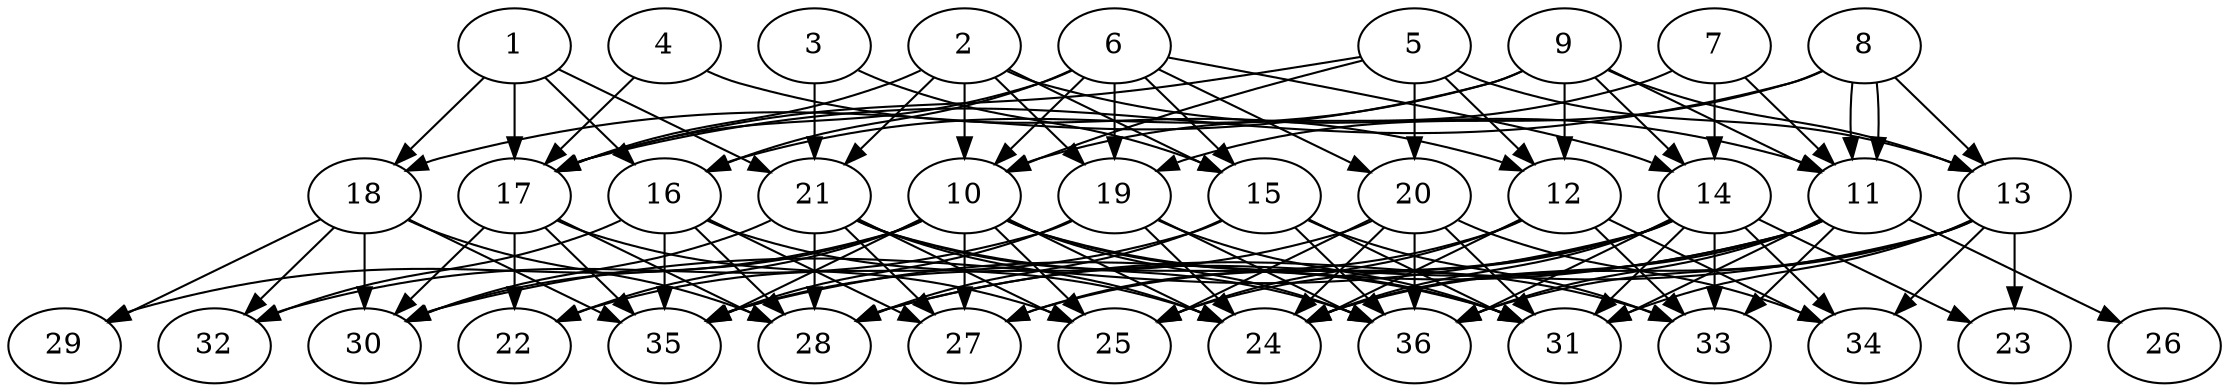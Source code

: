// DAG (tier=3-complex, mode=compute, n=36, ccr=0.462, fat=0.738, density=0.704, regular=0.281, jump=0.212, mindata=1048576, maxdata=16777216)
// DAG automatically generated by daggen at Sun Aug 24 16:33:34 2025
// /home/ermia/Project/Environments/daggen/bin/daggen --dot --ccr 0.462 --fat 0.738 --regular 0.281 --density 0.704 --jump 0.212 --mindata 1048576 --maxdata 16777216 -n 36 
digraph G {
  1 [size="36633595059095888", alpha="0.00", expect_size="18316797529547944"]
  1 -> 16 [size ="19972008968192"]
  1 -> 17 [size ="19972008968192"]
  1 -> 18 [size ="19972008968192"]
  1 -> 21 [size ="19972008968192"]
  2 [size="21324169995645780", alpha="0.08", expect_size="10662084997822890"]
  2 -> 10 [size ="503450773225472"]
  2 -> 11 [size ="503450773225472"]
  2 -> 15 [size ="503450773225472"]
  2 -> 17 [size ="503450773225472"]
  2 -> 19 [size ="503450773225472"]
  2 -> 21 [size ="503450773225472"]
  3 [size="20691420745337667584", alpha="0.07", expect_size="10345710372668833792"]
  3 -> 15 [size ="60295309426688"]
  3 -> 21 [size ="60295309426688"]
  4 [size="41944314179553120", alpha="0.11", expect_size="20972157089776560"]
  4 -> 12 [size ="1008572615884800"]
  4 -> 17 [size ="1008572615884800"]
  5 [size="84598043739603075072", alpha="0.09", expect_size="42299021869801537536"]
  5 -> 10 [size ="154168933220352"]
  5 -> 12 [size ="154168933220352"]
  5 -> 13 [size ="154168933220352"]
  5 -> 17 [size ="154168933220352"]
  5 -> 20 [size ="154168933220352"]
  6 [size="9818000140476640", alpha="0.05", expect_size="4909000070238320"]
  6 -> 10 [size ="819180488097792"]
  6 -> 14 [size ="819180488097792"]
  6 -> 15 [size ="819180488097792"]
  6 -> 16 [size ="819180488097792"]
  6 -> 17 [size ="819180488097792"]
  6 -> 19 [size ="819180488097792"]
  6 -> 20 [size ="819180488097792"]
  7 [size="68172233228476416", alpha="0.10", expect_size="34086116614238208"]
  7 -> 10 [size ="1603087953297408"]
  7 -> 11 [size ="1603087953297408"]
  7 -> 14 [size ="1603087953297408"]
  8 [size="5045176435999768576", alpha="0.18", expect_size="2522588217999884288"]
  8 -> 11 [size ="1813927637811200"]
  8 -> 11 [size ="1813927637811200"]
  8 -> 13 [size ="1813927637811200"]
  8 -> 17 [size ="1813927637811200"]
  8 -> 19 [size ="1813927637811200"]
  9 [size="917405226134201696256", alpha="0.20", expect_size="458702613067100848128"]
  9 -> 11 [size ="755319667949568"]
  9 -> 12 [size ="755319667949568"]
  9 -> 13 [size ="755319667949568"]
  9 -> 14 [size ="755319667949568"]
  9 -> 16 [size ="755319667949568"]
  9 -> 18 [size ="755319667949568"]
  10 [size="25863746599232995328", alpha="0.05", expect_size="12931873299616497664"]
  10 -> 22 [size ="69965554122752"]
  10 -> 24 [size ="69965554122752"]
  10 -> 25 [size ="69965554122752"]
  10 -> 27 [size ="69965554122752"]
  10 -> 29 [size ="69965554122752"]
  10 -> 30 [size ="69965554122752"]
  10 -> 31 [size ="69965554122752"]
  10 -> 33 [size ="69965554122752"]
  10 -> 35 [size ="69965554122752"]
  10 -> 36 [size ="69965554122752"]
  11 [size="1674266123506982846464", alpha="0.07", expect_size="837133061753491423232"]
  11 -> 24 [size ="1127992763875328"]
  11 -> 26 [size ="1127992763875328"]
  11 -> 28 [size ="1127992763875328"]
  11 -> 31 [size ="1127992763875328"]
  11 -> 33 [size ="1127992763875328"]
  11 -> 35 [size ="1127992763875328"]
  11 -> 36 [size ="1127992763875328"]
  12 [size="1230516473651227648", alpha="0.20", expect_size="615258236825613824"]
  12 -> 24 [size ="1367954633523200"]
  12 -> 25 [size ="1367954633523200"]
  12 -> 27 [size ="1367954633523200"]
  12 -> 33 [size ="1367954633523200"]
  12 -> 34 [size ="1367954633523200"]
  13 [size="2614311278433531854848", alpha="0.08", expect_size="1307155639216765927424"]
  13 -> 23 [size ="1518197194883072"]
  13 -> 24 [size ="1518197194883072"]
  13 -> 28 [size ="1518197194883072"]
  13 -> 31 [size ="1518197194883072"]
  13 -> 34 [size ="1518197194883072"]
  13 -> 36 [size ="1518197194883072"]
  14 [size="18053969404029296", alpha="0.07", expect_size="9026984702014648"]
  14 -> 23 [size ="629835353292800"]
  14 -> 24 [size ="629835353292800"]
  14 -> 25 [size ="629835353292800"]
  14 -> 27 [size ="629835353292800"]
  14 -> 30 [size ="629835353292800"]
  14 -> 31 [size ="629835353292800"]
  14 -> 33 [size ="629835353292800"]
  14 -> 34 [size ="629835353292800"]
  14 -> 36 [size ="629835353292800"]
  15 [size="4532152979351660396544", alpha="0.18", expect_size="2266076489675830198272"]
  15 -> 22 [size ="2190919197523968"]
  15 -> 28 [size ="2190919197523968"]
  15 -> 31 [size ="2190919197523968"]
  15 -> 33 [size ="2190919197523968"]
  15 -> 36 [size ="2190919197523968"]
  16 [size="517688287457994", alpha="0.11", expect_size="258844143728997"]
  16 -> 24 [size ="9038255357952"]
  16 -> 27 [size ="9038255357952"]
  16 -> 28 [size ="9038255357952"]
  16 -> 32 [size ="9038255357952"]
  16 -> 35 [size ="9038255357952"]
  17 [size="365302617389540573184", alpha="0.10", expect_size="182651308694770286592"]
  17 -> 22 [size ="408813450559488"]
  17 -> 25 [size ="408813450559488"]
  17 -> 28 [size ="408813450559488"]
  17 -> 30 [size ="408813450559488"]
  17 -> 35 [size ="408813450559488"]
  18 [size="209933661862243598336", alpha="0.20", expect_size="104966830931121799168"]
  18 -> 28 [size ="282582138748928"]
  18 -> 29 [size ="282582138748928"]
  18 -> 30 [size ="282582138748928"]
  18 -> 32 [size ="282582138748928"]
  18 -> 35 [size ="282582138748928"]
  19 [size="61040002734312176", alpha="0.17", expect_size="30520001367156088"]
  19 -> 24 [size ="56794265157632"]
  19 -> 31 [size ="56794265157632"]
  19 -> 32 [size ="56794265157632"]
  19 -> 35 [size ="56794265157632"]
  19 -> 36 [size ="56794265157632"]
  20 [size="13226706593706314", alpha="0.06", expect_size="6613353296853157"]
  20 -> 24 [size ="643574685237248"]
  20 -> 25 [size ="643574685237248"]
  20 -> 31 [size ="643574685237248"]
  20 -> 34 [size ="643574685237248"]
  20 -> 35 [size ="643574685237248"]
  20 -> 36 [size ="643574685237248"]
  21 [size="24856679090199840", alpha="0.03", expect_size="12428339545099920"]
  21 -> 24 [size ="1017606903431168"]
  21 -> 25 [size ="1017606903431168"]
  21 -> 27 [size ="1017606903431168"]
  21 -> 28 [size ="1017606903431168"]
  21 -> 30 [size ="1017606903431168"]
  21 -> 31 [size ="1017606903431168"]
  21 -> 36 [size ="1017606903431168"]
  22 [size="1507318066409585508352", alpha="0.13", expect_size="753659033204792754176"]
  23 [size="539454715474134464", alpha="0.08", expect_size="269727357737067232"]
  24 [size="3340379979181173", alpha="0.12", expect_size="1670189989590586"]
  25 [size="1196900071029410", alpha="0.07", expect_size="598450035514705"]
  26 [size="1319141774639351296", alpha="0.11", expect_size="659570887319675648"]
  27 [size="29369548148549091328", alpha="0.13", expect_size="14684774074274545664"]
  28 [size="2160377870629066752", alpha="0.12", expect_size="1080188935314533376"]
  29 [size="34230129286016136", alpha="0.04", expect_size="17115064643008068"]
  30 [size="41204839763183872", alpha="0.08", expect_size="20602419881591936"]
  31 [size="769268228774332203008", alpha="0.14", expect_size="384634114387166101504"]
  32 [size="2957171439934120960", alpha="0.16", expect_size="1478585719967060480"]
  33 [size="316638124771982144", alpha="0.15", expect_size="158319062385991072"]
  34 [size="206187066532995776", alpha="0.06", expect_size="103093533266497888"]
  35 [size="8550575481897868", alpha="0.03", expect_size="4275287740948934"]
  36 [size="126390155819663168", alpha="0.11", expect_size="63195077909831584"]
}